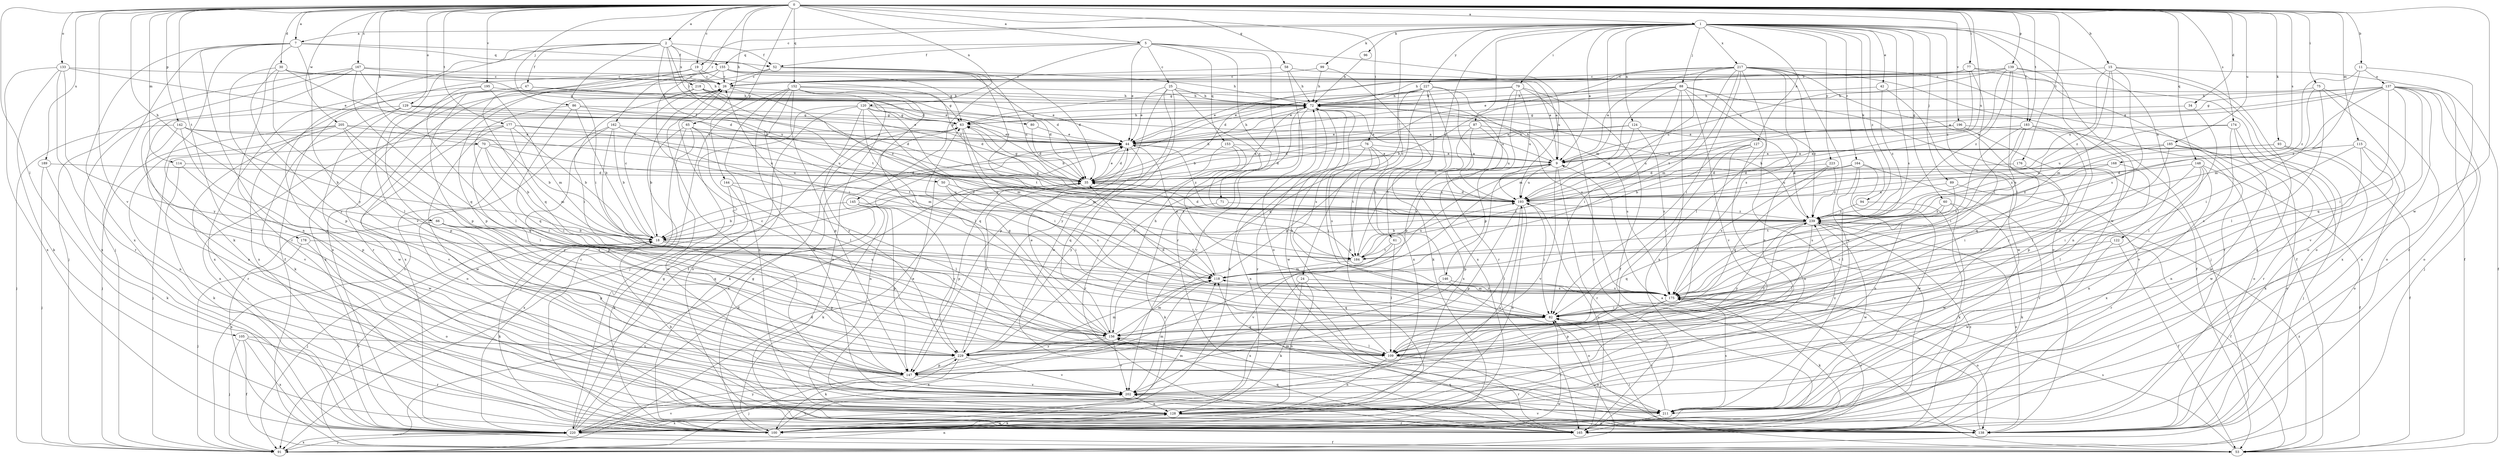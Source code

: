 strict digraph  {
0;
1;
2;
5;
7;
9;
11;
15;
18;
19;
24;
25;
26;
30;
34;
35;
42;
44;
47;
50;
52;
53;
58;
60;
61;
63;
65;
66;
70;
71;
72;
75;
76;
77;
79;
80;
82;
86;
87;
88;
89;
91;
93;
94;
96;
99;
100;
105;
109;
114;
115;
118;
120;
122;
124;
127;
128;
129;
133;
137;
138;
139;
142;
144;
145;
146;
147;
148;
152;
153;
155;
156;
162;
164;
165;
167;
168;
174;
175;
176;
177;
178;
183;
184;
185;
189;
193;
195;
196;
202;
205;
211;
217;
218;
220;
223;
227;
229;
239;
0 -> 1  [label=a];
0 -> 2  [label=a];
0 -> 5  [label=a];
0 -> 7  [label=a];
0 -> 11  [label=b];
0 -> 15  [label=b];
0 -> 19  [label=c];
0 -> 30  [label=d];
0 -> 34  [label=d];
0 -> 58  [label=g];
0 -> 65  [label=h];
0 -> 66  [label=h];
0 -> 70  [label=h];
0 -> 75  [label=i];
0 -> 76  [label=i];
0 -> 77  [label=i];
0 -> 86  [label=j];
0 -> 93  [label=k];
0 -> 105  [label=l];
0 -> 114  [label=m];
0 -> 115  [label=m];
0 -> 120  [label=n];
0 -> 129  [label=o];
0 -> 133  [label=o];
0 -> 139  [label=p];
0 -> 142  [label=p];
0 -> 144  [label=p];
0 -> 148  [label=q];
0 -> 152  [label=q];
0 -> 162  [label=r];
0 -> 167  [label=s];
0 -> 168  [label=s];
0 -> 174  [label=s];
0 -> 176  [label=t];
0 -> 177  [label=t];
0 -> 178  [label=t];
0 -> 183  [label=t];
0 -> 185  [label=u];
0 -> 189  [label=u];
0 -> 193  [label=u];
0 -> 195  [label=v];
0 -> 196  [label=v];
0 -> 202  [label=v];
0 -> 205  [label=w];
0 -> 211  [label=w];
1 -> 7  [label=a];
1 -> 9  [label=a];
1 -> 19  [label=c];
1 -> 24  [label=c];
1 -> 42  [label=e];
1 -> 60  [label=g];
1 -> 61  [label=g];
1 -> 79  [label=i];
1 -> 87  [label=j];
1 -> 88  [label=j];
1 -> 89  [label=j];
1 -> 94  [label=k];
1 -> 96  [label=k];
1 -> 99  [label=k];
1 -> 109  [label=l];
1 -> 118  [label=m];
1 -> 122  [label=n];
1 -> 124  [label=n];
1 -> 127  [label=n];
1 -> 164  [label=r];
1 -> 175  [label=s];
1 -> 183  [label=t];
1 -> 211  [label=w];
1 -> 217  [label=x];
1 -> 223  [label=y];
1 -> 227  [label=y];
1 -> 239  [label=z];
2 -> 35  [label=d];
2 -> 47  [label=f];
2 -> 50  [label=f];
2 -> 52  [label=f];
2 -> 80  [label=i];
2 -> 82  [label=i];
2 -> 128  [label=n];
2 -> 202  [label=v];
2 -> 218  [label=x];
2 -> 239  [label=z];
5 -> 25  [label=c];
5 -> 44  [label=e];
5 -> 52  [label=f];
5 -> 71  [label=h];
5 -> 145  [label=p];
5 -> 153  [label=q];
5 -> 155  [label=q];
5 -> 165  [label=r];
5 -> 193  [label=u];
7 -> 52  [label=f];
7 -> 91  [label=j];
7 -> 100  [label=k];
7 -> 128  [label=n];
7 -> 155  [label=q];
7 -> 165  [label=r];
7 -> 220  [label=x];
7 -> 229  [label=y];
9 -> 35  [label=d];
9 -> 72  [label=h];
9 -> 146  [label=p];
9 -> 147  [label=p];
9 -> 165  [label=r];
9 -> 193  [label=u];
9 -> 202  [label=v];
11 -> 118  [label=m];
11 -> 137  [label=o];
11 -> 165  [label=r];
11 -> 239  [label=z];
15 -> 26  [label=c];
15 -> 53  [label=f];
15 -> 118  [label=m];
15 -> 175  [label=s];
15 -> 193  [label=u];
15 -> 220  [label=x];
15 -> 239  [label=z];
18 -> 26  [label=c];
18 -> 91  [label=j];
18 -> 100  [label=k];
18 -> 147  [label=p];
18 -> 184  [label=t];
19 -> 26  [label=c];
19 -> 53  [label=f];
19 -> 147  [label=p];
19 -> 156  [label=q];
19 -> 193  [label=u];
24 -> 100  [label=k];
24 -> 128  [label=n];
24 -> 175  [label=s];
24 -> 220  [label=x];
25 -> 44  [label=e];
25 -> 72  [label=h];
25 -> 147  [label=p];
25 -> 193  [label=u];
25 -> 211  [label=w];
25 -> 229  [label=y];
25 -> 239  [label=z];
26 -> 72  [label=h];
26 -> 175  [label=s];
26 -> 220  [label=x];
30 -> 26  [label=c];
30 -> 35  [label=d];
30 -> 63  [label=g];
30 -> 109  [label=l];
30 -> 147  [label=p];
30 -> 229  [label=y];
34 -> 63  [label=g];
34 -> 109  [label=l];
35 -> 44  [label=e];
35 -> 63  [label=g];
35 -> 72  [label=h];
35 -> 147  [label=p];
35 -> 193  [label=u];
42 -> 72  [label=h];
42 -> 211  [label=w];
42 -> 239  [label=z];
44 -> 9  [label=a];
44 -> 35  [label=d];
44 -> 128  [label=n];
44 -> 156  [label=q];
44 -> 239  [label=z];
47 -> 44  [label=e];
47 -> 72  [label=h];
47 -> 147  [label=p];
47 -> 220  [label=x];
50 -> 82  [label=i];
50 -> 175  [label=s];
50 -> 193  [label=u];
52 -> 26  [label=c];
52 -> 35  [label=d];
52 -> 72  [label=h];
52 -> 165  [label=r];
52 -> 193  [label=u];
53 -> 18  [label=b];
53 -> 82  [label=i];
53 -> 175  [label=s];
53 -> 239  [label=z];
58 -> 9  [label=a];
58 -> 26  [label=c];
58 -> 72  [label=h];
58 -> 138  [label=o];
60 -> 100  [label=k];
60 -> 184  [label=t];
60 -> 211  [label=w];
60 -> 239  [label=z];
61 -> 109  [label=l];
61 -> 184  [label=t];
61 -> 202  [label=v];
63 -> 44  [label=e];
63 -> 72  [label=h];
63 -> 82  [label=i];
63 -> 100  [label=k];
63 -> 118  [label=m];
65 -> 18  [label=b];
65 -> 44  [label=e];
65 -> 91  [label=j];
65 -> 109  [label=l];
65 -> 184  [label=t];
65 -> 211  [label=w];
66 -> 18  [label=b];
66 -> 147  [label=p];
66 -> 156  [label=q];
66 -> 175  [label=s];
66 -> 220  [label=x];
70 -> 9  [label=a];
70 -> 18  [label=b];
70 -> 82  [label=i];
70 -> 91  [label=j];
70 -> 193  [label=u];
70 -> 229  [label=y];
71 -> 100  [label=k];
71 -> 239  [label=z];
72 -> 63  [label=g];
72 -> 165  [label=r];
72 -> 175  [label=s];
72 -> 202  [label=v];
72 -> 211  [label=w];
72 -> 229  [label=y];
75 -> 72  [label=h];
75 -> 82  [label=i];
75 -> 109  [label=l];
75 -> 138  [label=o];
75 -> 220  [label=x];
76 -> 9  [label=a];
76 -> 35  [label=d];
76 -> 82  [label=i];
76 -> 128  [label=n];
76 -> 175  [label=s];
76 -> 184  [label=t];
77 -> 26  [label=c];
77 -> 44  [label=e];
77 -> 72  [label=h];
77 -> 82  [label=i];
77 -> 138  [label=o];
77 -> 165  [label=r];
77 -> 193  [label=u];
79 -> 44  [label=e];
79 -> 53  [label=f];
79 -> 72  [label=h];
79 -> 147  [label=p];
79 -> 165  [label=r];
79 -> 193  [label=u];
79 -> 220  [label=x];
80 -> 35  [label=d];
80 -> 44  [label=e];
82 -> 26  [label=c];
82 -> 35  [label=d];
82 -> 156  [label=q];
86 -> 18  [label=b];
86 -> 35  [label=d];
86 -> 63  [label=g];
86 -> 109  [label=l];
86 -> 156  [label=q];
87 -> 44  [label=e];
87 -> 175  [label=s];
87 -> 184  [label=t];
87 -> 193  [label=u];
87 -> 220  [label=x];
88 -> 18  [label=b];
88 -> 44  [label=e];
88 -> 53  [label=f];
88 -> 72  [label=h];
88 -> 82  [label=i];
88 -> 118  [label=m];
88 -> 165  [label=r];
88 -> 202  [label=v];
88 -> 220  [label=x];
88 -> 239  [label=z];
89 -> 165  [label=r];
89 -> 175  [label=s];
89 -> 193  [label=u];
91 -> 26  [label=c];
91 -> 35  [label=d];
91 -> 82  [label=i];
91 -> 128  [label=n];
91 -> 220  [label=x];
93 -> 9  [label=a];
93 -> 53  [label=f];
93 -> 100  [label=k];
93 -> 239  [label=z];
94 -> 100  [label=k];
94 -> 239  [label=z];
96 -> 72  [label=h];
99 -> 26  [label=c];
99 -> 72  [label=h];
99 -> 100  [label=k];
100 -> 26  [label=c];
100 -> 63  [label=g];
100 -> 72  [label=h];
100 -> 82  [label=i];
100 -> 128  [label=n];
100 -> 202  [label=v];
105 -> 53  [label=f];
105 -> 91  [label=j];
105 -> 165  [label=r];
105 -> 220  [label=x];
105 -> 229  [label=y];
109 -> 26  [label=c];
109 -> 72  [label=h];
109 -> 128  [label=n];
109 -> 165  [label=r];
109 -> 211  [label=w];
114 -> 35  [label=d];
114 -> 100  [label=k];
114 -> 211  [label=w];
115 -> 9  [label=a];
115 -> 128  [label=n];
115 -> 138  [label=o];
115 -> 175  [label=s];
115 -> 211  [label=w];
118 -> 44  [label=e];
118 -> 175  [label=s];
120 -> 9  [label=a];
120 -> 63  [label=g];
120 -> 118  [label=m];
120 -> 138  [label=o];
120 -> 156  [label=q];
120 -> 184  [label=t];
120 -> 220  [label=x];
120 -> 229  [label=y];
122 -> 53  [label=f];
122 -> 184  [label=t];
122 -> 211  [label=w];
124 -> 35  [label=d];
124 -> 44  [label=e];
124 -> 175  [label=s];
124 -> 193  [label=u];
124 -> 239  [label=z];
127 -> 9  [label=a];
127 -> 18  [label=b];
127 -> 82  [label=i];
127 -> 109  [label=l];
127 -> 128  [label=n];
128 -> 18  [label=b];
128 -> 44  [label=e];
128 -> 100  [label=k];
128 -> 138  [label=o];
128 -> 165  [label=r];
128 -> 193  [label=u];
128 -> 220  [label=x];
129 -> 35  [label=d];
129 -> 44  [label=e];
129 -> 63  [label=g];
129 -> 100  [label=k];
129 -> 128  [label=n];
129 -> 211  [label=w];
133 -> 26  [label=c];
133 -> 44  [label=e];
133 -> 100  [label=k];
133 -> 165  [label=r];
133 -> 220  [label=x];
133 -> 229  [label=y];
137 -> 9  [label=a];
137 -> 44  [label=e];
137 -> 53  [label=f];
137 -> 63  [label=g];
137 -> 72  [label=h];
137 -> 82  [label=i];
137 -> 91  [label=j];
137 -> 138  [label=o];
137 -> 156  [label=q];
137 -> 202  [label=v];
137 -> 220  [label=x];
137 -> 239  [label=z];
138 -> 9  [label=a];
138 -> 156  [label=q];
138 -> 202  [label=v];
139 -> 9  [label=a];
139 -> 26  [label=c];
139 -> 63  [label=g];
139 -> 128  [label=n];
139 -> 138  [label=o];
139 -> 175  [label=s];
139 -> 193  [label=u];
139 -> 239  [label=z];
142 -> 18  [label=b];
142 -> 44  [label=e];
142 -> 91  [label=j];
142 -> 147  [label=p];
142 -> 193  [label=u];
142 -> 202  [label=v];
144 -> 100  [label=k];
144 -> 109  [label=l];
144 -> 193  [label=u];
144 -> 220  [label=x];
145 -> 18  [label=b];
145 -> 100  [label=k];
145 -> 147  [label=p];
145 -> 229  [label=y];
145 -> 239  [label=z];
146 -> 72  [label=h];
146 -> 138  [label=o];
146 -> 156  [label=q];
146 -> 175  [label=s];
147 -> 91  [label=j];
147 -> 202  [label=v];
147 -> 239  [label=z];
148 -> 35  [label=d];
148 -> 53  [label=f];
148 -> 82  [label=i];
148 -> 128  [label=n];
148 -> 175  [label=s];
148 -> 220  [label=x];
152 -> 53  [label=f];
152 -> 63  [label=g];
152 -> 72  [label=h];
152 -> 91  [label=j];
152 -> 109  [label=l];
152 -> 128  [label=n];
152 -> 138  [label=o];
152 -> 147  [label=p];
152 -> 211  [label=w];
153 -> 9  [label=a];
153 -> 82  [label=i];
153 -> 165  [label=r];
153 -> 229  [label=y];
155 -> 9  [label=a];
155 -> 26  [label=c];
155 -> 35  [label=d];
155 -> 63  [label=g];
155 -> 82  [label=i];
155 -> 147  [label=p];
155 -> 184  [label=t];
155 -> 220  [label=x];
156 -> 44  [label=e];
156 -> 63  [label=g];
156 -> 72  [label=h];
156 -> 109  [label=l];
156 -> 118  [label=m];
156 -> 202  [label=v];
156 -> 220  [label=x];
156 -> 229  [label=y];
162 -> 18  [label=b];
162 -> 44  [label=e];
162 -> 109  [label=l];
162 -> 118  [label=m];
162 -> 138  [label=o];
162 -> 147  [label=p];
164 -> 35  [label=d];
164 -> 109  [label=l];
164 -> 128  [label=n];
164 -> 165  [label=r];
164 -> 193  [label=u];
164 -> 211  [label=w];
165 -> 156  [label=q];
165 -> 193  [label=u];
165 -> 239  [label=z];
167 -> 26  [label=c];
167 -> 72  [label=h];
167 -> 91  [label=j];
167 -> 156  [label=q];
167 -> 193  [label=u];
167 -> 202  [label=v];
167 -> 220  [label=x];
168 -> 35  [label=d];
168 -> 109  [label=l];
168 -> 239  [label=z];
174 -> 44  [label=e];
174 -> 165  [label=r];
174 -> 193  [label=u];
174 -> 202  [label=v];
174 -> 211  [label=w];
175 -> 82  [label=i];
175 -> 100  [label=k];
175 -> 118  [label=m];
175 -> 138  [label=o];
175 -> 147  [label=p];
175 -> 165  [label=r];
176 -> 35  [label=d];
176 -> 82  [label=i];
177 -> 18  [label=b];
177 -> 44  [label=e];
177 -> 118  [label=m];
177 -> 193  [label=u];
177 -> 202  [label=v];
177 -> 211  [label=w];
177 -> 220  [label=x];
178 -> 91  [label=j];
178 -> 138  [label=o];
178 -> 184  [label=t];
183 -> 44  [label=e];
183 -> 82  [label=i];
183 -> 109  [label=l];
183 -> 156  [label=q];
183 -> 175  [label=s];
183 -> 229  [label=y];
184 -> 9  [label=a];
184 -> 118  [label=m];
184 -> 193  [label=u];
185 -> 9  [label=a];
185 -> 91  [label=j];
185 -> 138  [label=o];
185 -> 175  [label=s];
185 -> 193  [label=u];
189 -> 35  [label=d];
189 -> 91  [label=j];
189 -> 100  [label=k];
193 -> 35  [label=d];
193 -> 82  [label=i];
193 -> 109  [label=l];
193 -> 128  [label=n];
193 -> 147  [label=p];
193 -> 239  [label=z];
195 -> 72  [label=h];
195 -> 109  [label=l];
195 -> 118  [label=m];
195 -> 220  [label=x];
196 -> 44  [label=e];
196 -> 138  [label=o];
196 -> 147  [label=p];
196 -> 193  [label=u];
202 -> 26  [label=c];
202 -> 118  [label=m];
202 -> 128  [label=n];
202 -> 211  [label=w];
205 -> 18  [label=b];
205 -> 44  [label=e];
205 -> 91  [label=j];
205 -> 109  [label=l];
205 -> 128  [label=n];
205 -> 156  [label=q];
205 -> 165  [label=r];
211 -> 82  [label=i];
211 -> 118  [label=m];
211 -> 165  [label=r];
211 -> 175  [label=s];
217 -> 9  [label=a];
217 -> 18  [label=b];
217 -> 26  [label=c];
217 -> 35  [label=d];
217 -> 53  [label=f];
217 -> 82  [label=i];
217 -> 91  [label=j];
217 -> 109  [label=l];
217 -> 118  [label=m];
217 -> 128  [label=n];
217 -> 138  [label=o];
217 -> 175  [label=s];
217 -> 184  [label=t];
217 -> 193  [label=u];
217 -> 211  [label=w];
218 -> 35  [label=d];
218 -> 44  [label=e];
218 -> 72  [label=h];
218 -> 82  [label=i];
218 -> 220  [label=x];
218 -> 239  [label=z];
220 -> 35  [label=d];
220 -> 44  [label=e];
220 -> 53  [label=f];
220 -> 63  [label=g];
220 -> 91  [label=j];
220 -> 118  [label=m];
220 -> 202  [label=v];
220 -> 229  [label=y];
223 -> 35  [label=d];
223 -> 156  [label=q];
223 -> 175  [label=s];
223 -> 239  [label=z];
227 -> 18  [label=b];
227 -> 44  [label=e];
227 -> 72  [label=h];
227 -> 100  [label=k];
227 -> 147  [label=p];
227 -> 156  [label=q];
227 -> 165  [label=r];
227 -> 175  [label=s];
227 -> 220  [label=x];
229 -> 35  [label=d];
229 -> 100  [label=k];
229 -> 118  [label=m];
229 -> 147  [label=p];
229 -> 202  [label=v];
229 -> 239  [label=z];
239 -> 18  [label=b];
239 -> 35  [label=d];
239 -> 53  [label=f];
239 -> 63  [label=g];
239 -> 72  [label=h];
239 -> 109  [label=l];
239 -> 138  [label=o];
239 -> 156  [label=q];
239 -> 211  [label=w];
239 -> 229  [label=y];
}
